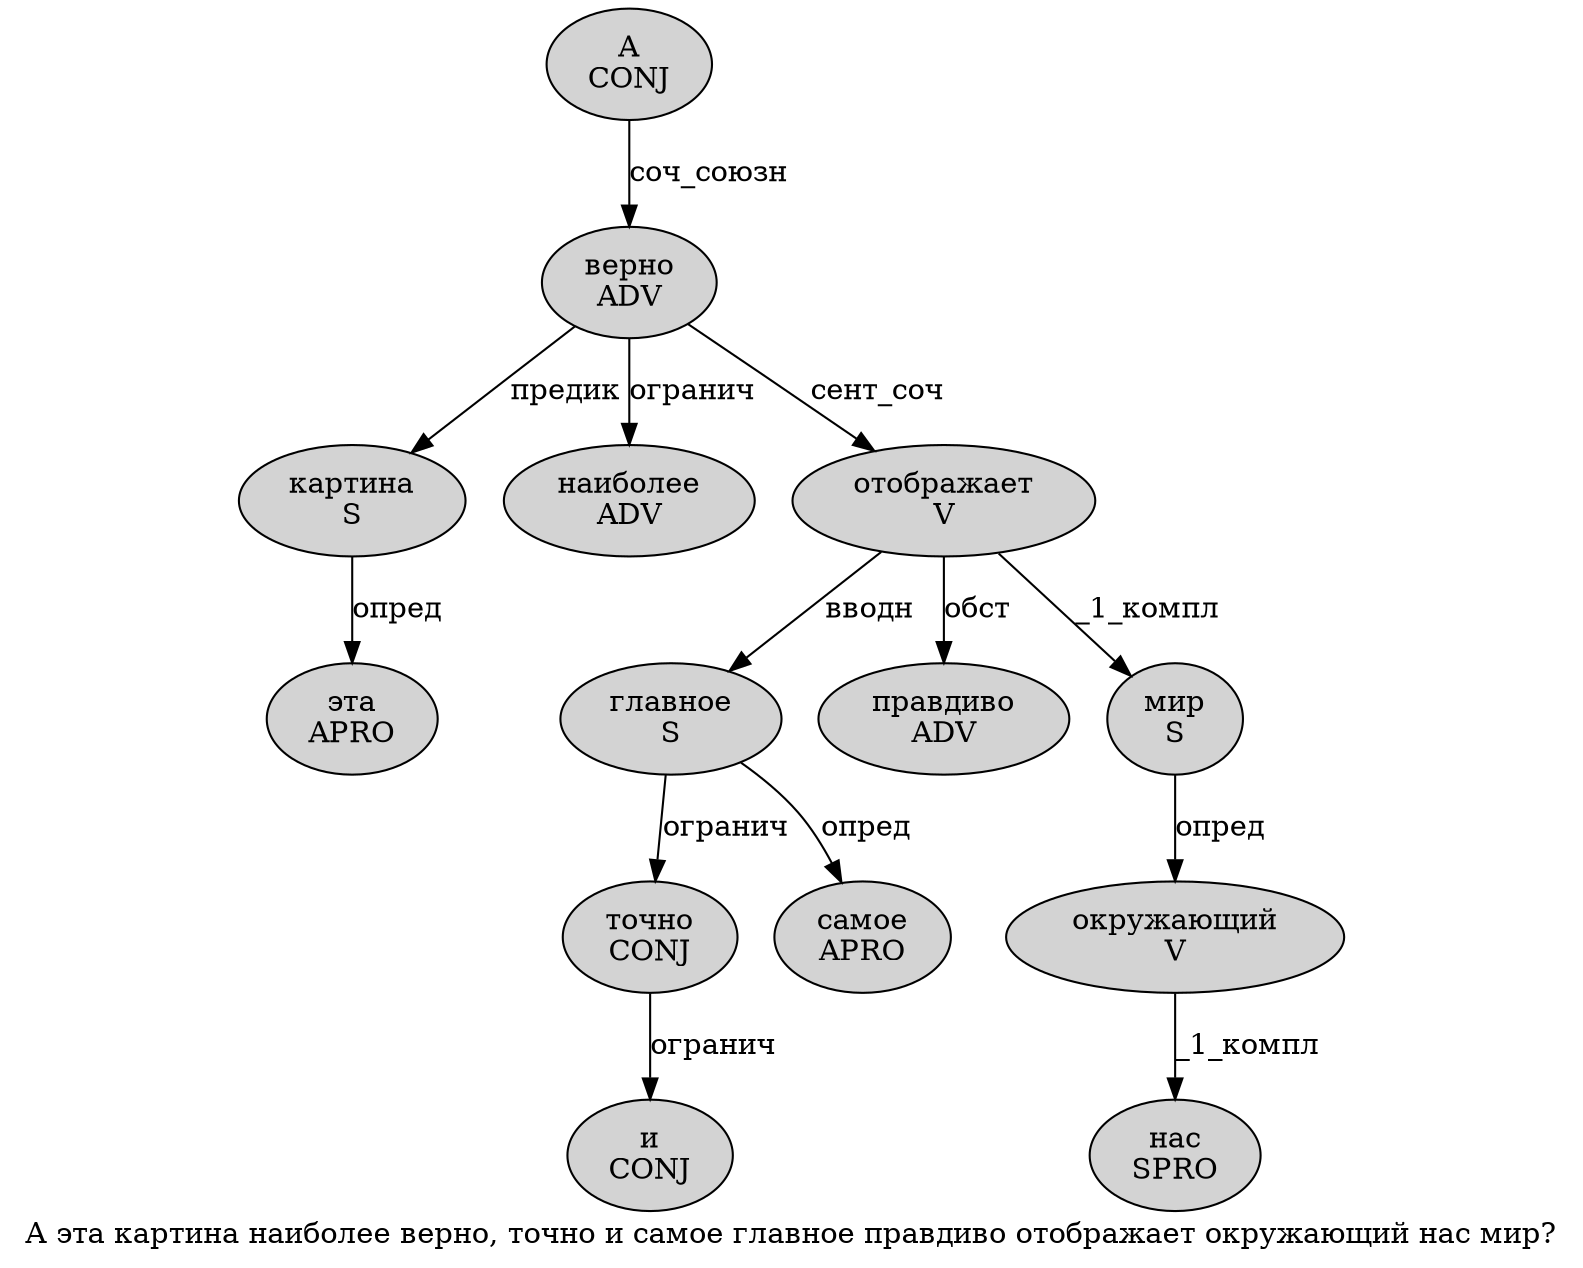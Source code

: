 digraph SENTENCE_2401 {
	graph [label="А эта картина наиболее верно, точно и самое главное правдиво отображает окружающий нас мир?"]
	node [style=filled]
		0 [label="А
CONJ" color="" fillcolor=lightgray penwidth=1 shape=ellipse]
		1 [label="эта
APRO" color="" fillcolor=lightgray penwidth=1 shape=ellipse]
		2 [label="картина
S" color="" fillcolor=lightgray penwidth=1 shape=ellipse]
		3 [label="наиболее
ADV" color="" fillcolor=lightgray penwidth=1 shape=ellipse]
		4 [label="верно
ADV" color="" fillcolor=lightgray penwidth=1 shape=ellipse]
		6 [label="точно
CONJ" color="" fillcolor=lightgray penwidth=1 shape=ellipse]
		7 [label="и
CONJ" color="" fillcolor=lightgray penwidth=1 shape=ellipse]
		8 [label="самое
APRO" color="" fillcolor=lightgray penwidth=1 shape=ellipse]
		9 [label="главное
S" color="" fillcolor=lightgray penwidth=1 shape=ellipse]
		10 [label="правдиво
ADV" color="" fillcolor=lightgray penwidth=1 shape=ellipse]
		11 [label="отображает
V" color="" fillcolor=lightgray penwidth=1 shape=ellipse]
		12 [label="окружающий
V" color="" fillcolor=lightgray penwidth=1 shape=ellipse]
		13 [label="нас
SPRO" color="" fillcolor=lightgray penwidth=1 shape=ellipse]
		14 [label="мир
S" color="" fillcolor=lightgray penwidth=1 shape=ellipse]
			4 -> 2 [label="предик"]
			4 -> 3 [label="огранич"]
			4 -> 11 [label="сент_соч"]
			0 -> 4 [label="соч_союзн"]
			9 -> 6 [label="огранич"]
			9 -> 8 [label="опред"]
			6 -> 7 [label="огранич"]
			14 -> 12 [label="опред"]
			2 -> 1 [label="опред"]
			11 -> 9 [label="вводн"]
			11 -> 10 [label="обст"]
			11 -> 14 [label="_1_компл"]
			12 -> 13 [label="_1_компл"]
}
